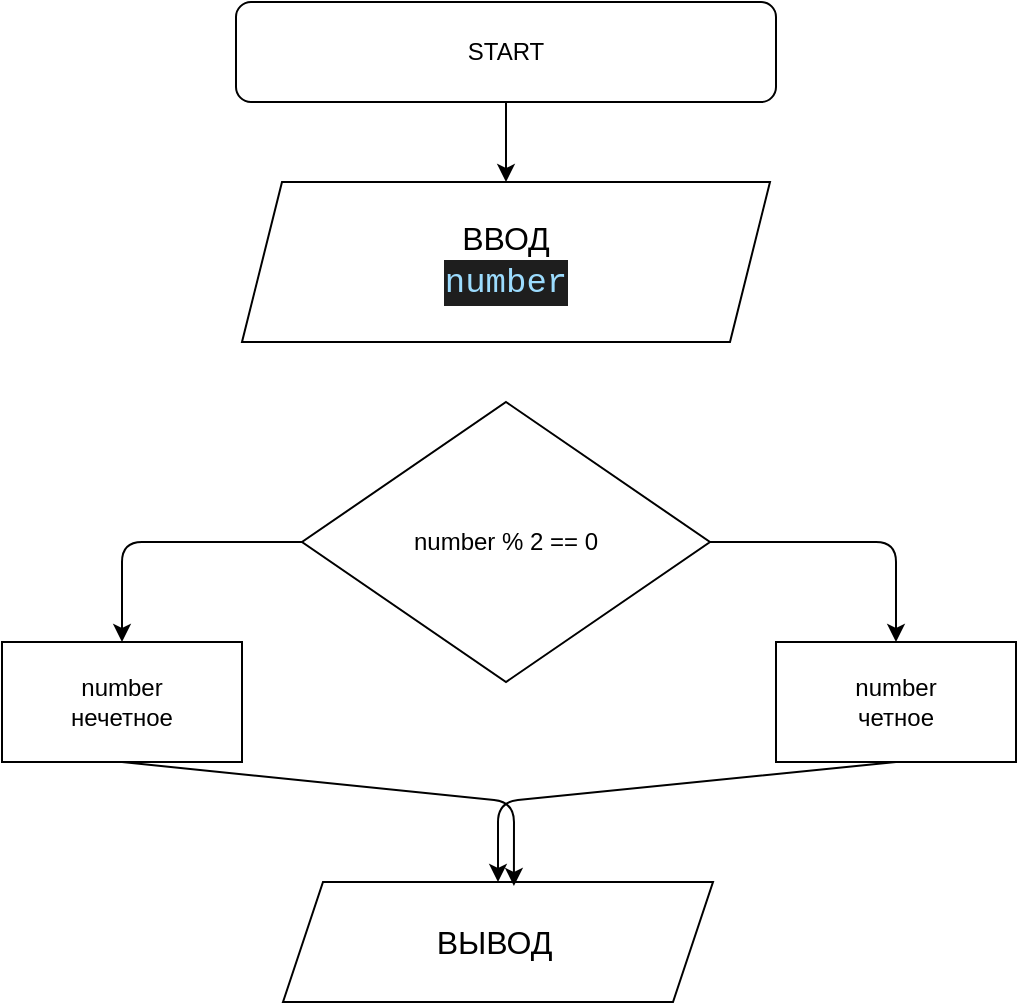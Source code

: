 <mxfile>
    <diagram id="EwUrfI9QAgBRoo4efhSW" name="Page-1">
        <mxGraphModel dx="1167" dy="602" grid="1" gridSize="10" guides="1" tooltips="1" connect="1" arrows="1" fold="1" page="1" pageScale="1" pageWidth="827" pageHeight="1169" math="0" shadow="0">
            <root>
                <mxCell id="0"/>
                <mxCell id="1" parent="0"/>
                <mxCell id="4" style="edgeStyle=none;html=1;exitX=0.5;exitY=1;exitDx=0;exitDy=0;entryX=0.5;entryY=0;entryDx=0;entryDy=0;fontSize=16;" parent="1" source="2" target="3" edge="1">
                    <mxGeometry relative="1" as="geometry"/>
                </mxCell>
                <mxCell id="2" value="START" style="rounded=1;whiteSpace=wrap;html=1;" parent="1" vertex="1">
                    <mxGeometry x="279" y="50" width="270" height="50" as="geometry"/>
                </mxCell>
                <mxCell id="3" value="&lt;div style=&quot;font-size: 16px&quot;&gt;ВВОД&lt;br&gt;&lt;div style=&quot;color: rgb(212 , 212 , 212) ; background-color: rgb(30 , 30 , 30) ; font-family: &amp;#34;consolas&amp;#34; , &amp;#34;courier new&amp;#34; , monospace ; font-size: 17px ; line-height: 23px&quot;&gt;&lt;span style=&quot;color: #9cdcfe&quot;&gt;number&lt;/span&gt;&lt;/div&gt;&lt;/div&gt;" style="shape=parallelogram;perimeter=parallelogramPerimeter;whiteSpace=wrap;html=1;fixedSize=1;" parent="1" vertex="1">
                    <mxGeometry x="282" y="140" width="264" height="80" as="geometry"/>
                </mxCell>
                <mxCell id="7" value="&lt;p&gt;ВЫВОД&amp;nbsp;&lt;/p&gt;" style="shape=parallelogram;perimeter=parallelogramPerimeter;whiteSpace=wrap;html=1;fixedSize=1;fontSize=16;" parent="1" vertex="1">
                    <mxGeometry x="302.5" y="490" width="215" height="60" as="geometry"/>
                </mxCell>
                <mxCell id="20" style="edgeStyle=none;html=1;exitX=0;exitY=0.5;exitDx=0;exitDy=0;entryX=0.5;entryY=0;entryDx=0;entryDy=0;" edge="1" parent="1" source="17" target="18">
                    <mxGeometry relative="1" as="geometry">
                        <Array as="points">
                            <mxPoint x="222" y="320"/>
                        </Array>
                    </mxGeometry>
                </mxCell>
                <mxCell id="21" style="edgeStyle=none;html=1;exitX=1;exitY=0.5;exitDx=0;exitDy=0;entryX=0.5;entryY=0;entryDx=0;entryDy=0;" edge="1" parent="1" source="17" target="19">
                    <mxGeometry relative="1" as="geometry">
                        <Array as="points">
                            <mxPoint x="609" y="320"/>
                        </Array>
                    </mxGeometry>
                </mxCell>
                <mxCell id="17" value="number % 2 == 0" style="rhombus;whiteSpace=wrap;html=1;" vertex="1" parent="1">
                    <mxGeometry x="312" y="250" width="204" height="140" as="geometry"/>
                </mxCell>
                <mxCell id="23" style="edgeStyle=none;html=1;exitX=0.5;exitY=1;exitDx=0;exitDy=0;entryX=0.537;entryY=0.033;entryDx=0;entryDy=0;entryPerimeter=0;" edge="1" parent="1" source="18" target="7">
                    <mxGeometry relative="1" as="geometry">
                        <Array as="points">
                            <mxPoint x="418" y="450"/>
                        </Array>
                    </mxGeometry>
                </mxCell>
                <mxCell id="18" value="number&lt;br&gt;нечетное" style="rounded=0;whiteSpace=wrap;html=1;" vertex="1" parent="1">
                    <mxGeometry x="162" y="370" width="120" height="60" as="geometry"/>
                </mxCell>
                <mxCell id="22" style="edgeStyle=none;html=1;exitX=0.5;exitY=1;exitDx=0;exitDy=0;entryX=0.5;entryY=0;entryDx=0;entryDy=0;" edge="1" parent="1" source="19" target="7">
                    <mxGeometry relative="1" as="geometry">
                        <Array as="points">
                            <mxPoint x="410" y="450"/>
                        </Array>
                    </mxGeometry>
                </mxCell>
                <mxCell id="19" value="number&lt;br&gt;четное" style="rounded=0;whiteSpace=wrap;html=1;" vertex="1" parent="1">
                    <mxGeometry x="549" y="370" width="120" height="60" as="geometry"/>
                </mxCell>
            </root>
        </mxGraphModel>
    </diagram>
</mxfile>